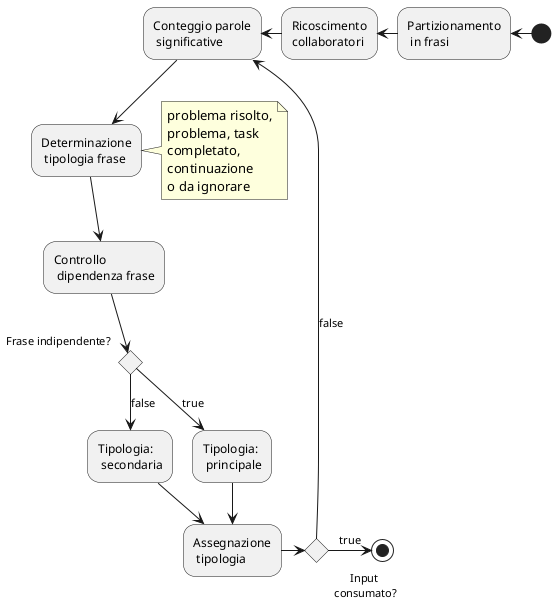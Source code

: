 @startuml

(*)-l-> "Partizionamento\n in frasi"
-l-> "Ricoscimento\ncollaboratori"
-l->"Conteggio parole\n significative"
-->"Determinazione\n tipologia frase"
note left
problema risolto,
problema, task
completato,
continuazione
o da ignorare
end note
-->"Controllo\n dipendenza frase"
if "Frase indipendente?"
-->[true] "Tipologia:\n principale"
else
-->[false] "Tipologia:\n secondaria"
"Tipologia:\n principale"-->"Assegnazione\n tipologia"
"Tipologia:\n secondaria"-->"Assegnazione\n tipologia"
-r-> if "Input\n consumato?" then
-r->[true] (*)
else
--> [false] "Conteggio parole\n significative"

@enduml
